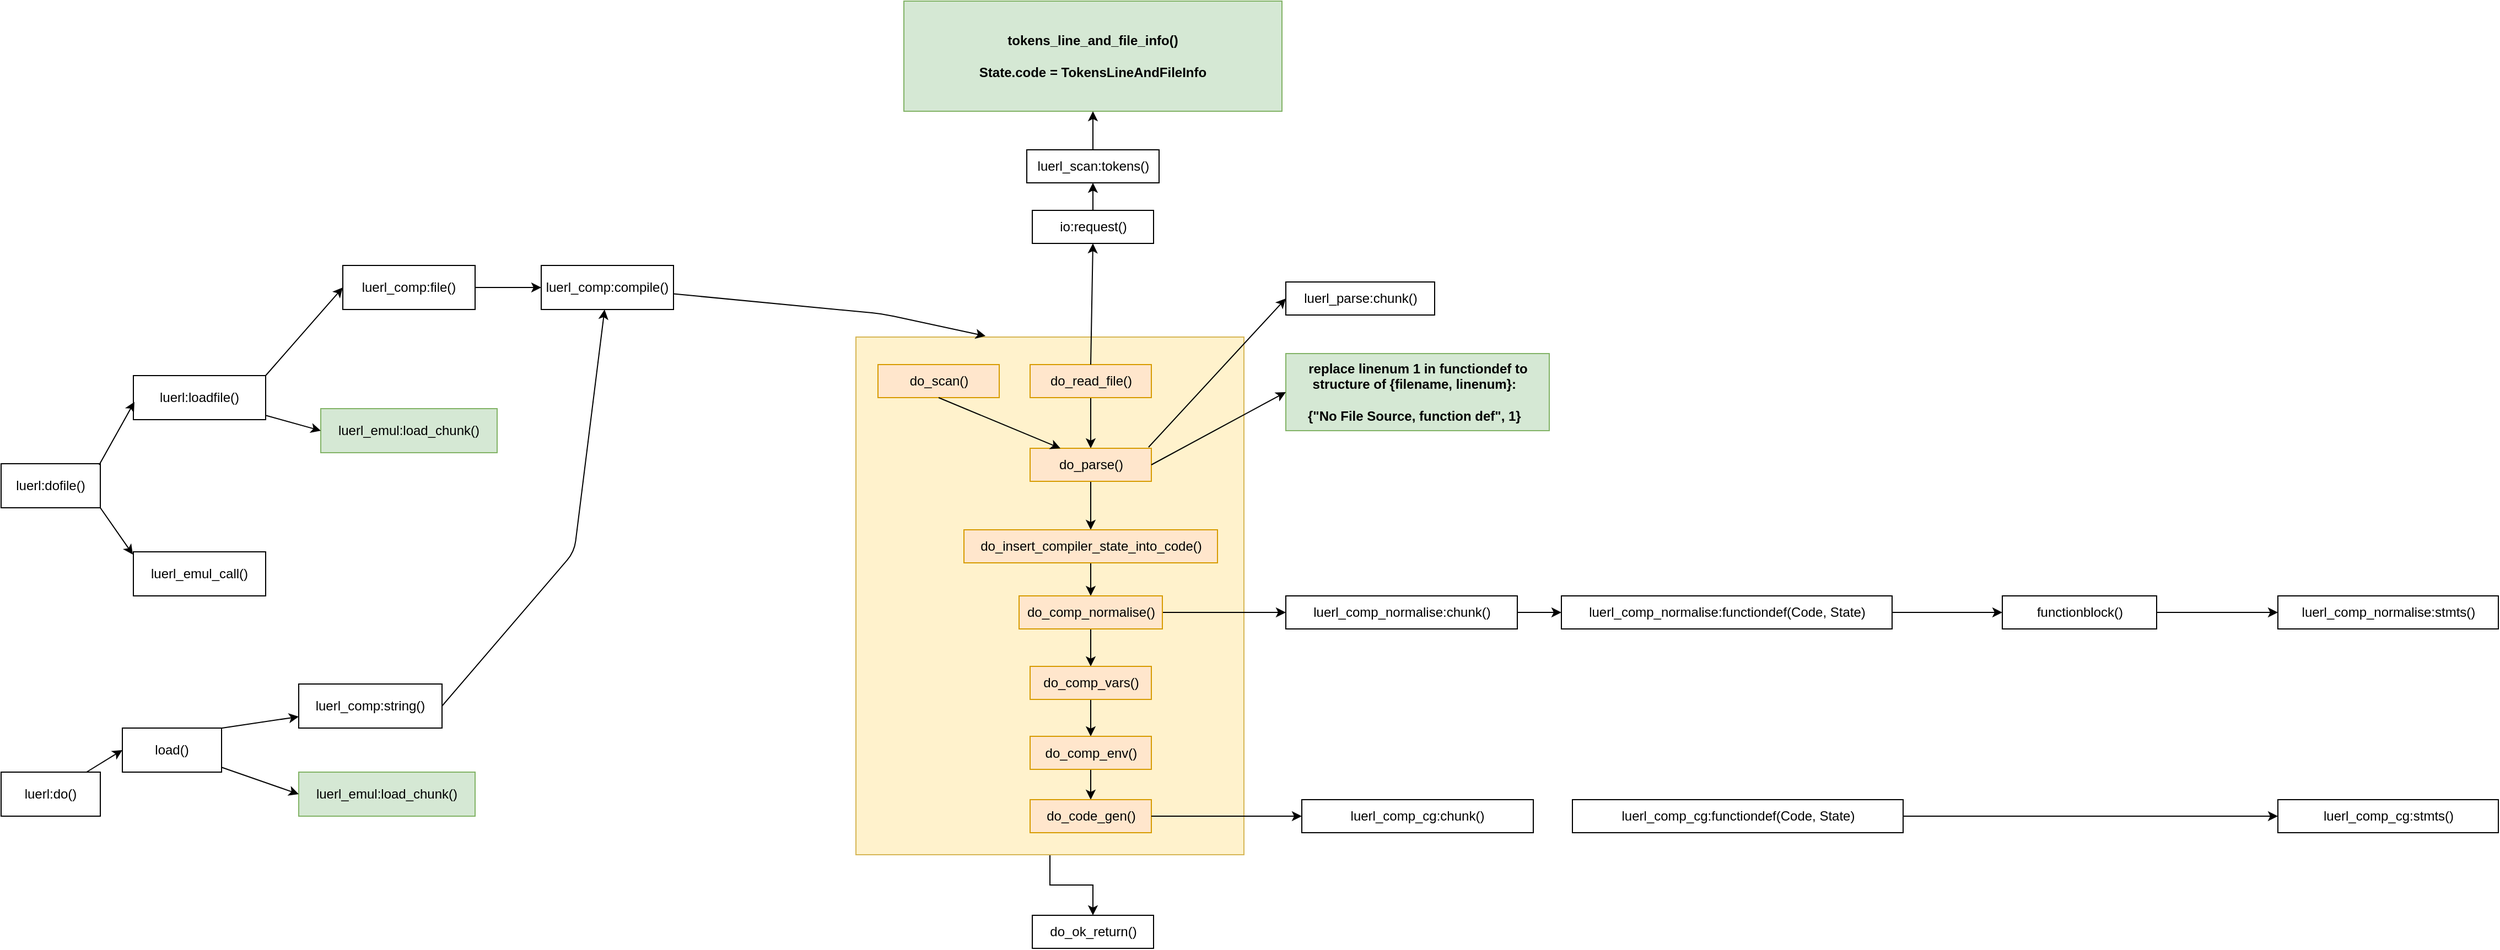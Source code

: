 <mxfile version="11.1.4" type="device"><diagram id="mlef4R-t7HEzDEXWBgcM" name="Page-1"><mxGraphModel dx="2942" dy="2364" grid="1" gridSize="10" guides="1" tooltips="1" connect="1" arrows="1" fold="1" page="1" pageScale="1" pageWidth="827" pageHeight="1169" math="0" shadow="0"><root><mxCell id="0"/><mxCell id="1" parent="0"/><mxCell id="09VDRE9CycUQHVO2hi5S-25" style="edgeStyle=orthogonalEdgeStyle;rounded=0;orthogonalLoop=1;jettySize=auto;html=1;entryX=0.5;entryY=0;entryDx=0;entryDy=0;" parent="1" source="09VDRE9CycUQHVO2hi5S-15" target="09VDRE9CycUQHVO2hi5S-24" edge="1"><mxGeometry relative="1" as="geometry"/></mxCell><mxCell id="09VDRE9CycUQHVO2hi5S-15" value="" style="rounded=0;whiteSpace=wrap;html=1;fillColor=#fff2cc;strokeColor=#d6b656;" parent="1" vertex="1"><mxGeometry x="825.5" y="211" width="352" height="470" as="geometry"/></mxCell><mxCell id="09VDRE9CycUQHVO2hi5S-1" value="luerl:dofile()" style="rounded=0;whiteSpace=wrap;html=1;" parent="1" vertex="1"><mxGeometry x="50" y="326" width="90" height="40" as="geometry"/></mxCell><mxCell id="09VDRE9CycUQHVO2hi5S-2" value="luerl:loadfile()" style="rounded=0;whiteSpace=wrap;html=1;" parent="1" vertex="1"><mxGeometry x="170" y="246" width="120" height="40" as="geometry"/></mxCell><mxCell id="09VDRE9CycUQHVO2hi5S-3" value="luerl_emul_call()" style="rounded=0;whiteSpace=wrap;html=1;" parent="1" vertex="1"><mxGeometry x="170" y="406" width="120" height="40" as="geometry"/></mxCell><mxCell id="09VDRE9CycUQHVO2hi5S-4" value="luerl_comp:file()" style="rounded=0;whiteSpace=wrap;html=1;" parent="1" vertex="1"><mxGeometry x="360" y="146" width="120" height="40" as="geometry"/></mxCell><mxCell id="09VDRE9CycUQHVO2hi5S-5" value="" style="endArrow=classic;html=1;entryX=0;entryY=0.5;entryDx=0;entryDy=0;exitX=1;exitY=0;exitDx=0;exitDy=0;exitPerimeter=0;" parent="1" source="09VDRE9CycUQHVO2hi5S-2" target="09VDRE9CycUQHVO2hi5S-4" edge="1"><mxGeometry width="50" height="50" relative="1" as="geometry"><mxPoint x="50" y="516" as="sourcePoint"/><mxPoint x="100" y="466" as="targetPoint"/></mxGeometry></mxCell><mxCell id="09VDRE9CycUQHVO2hi5S-6" value="luerl_emul:load_chunk()" style="rounded=0;whiteSpace=wrap;html=1;fillColor=#d5e8d4;strokeColor=#82b366;" parent="1" vertex="1"><mxGeometry x="340" y="276" width="160" height="40" as="geometry"/></mxCell><mxCell id="09VDRE9CycUQHVO2hi5S-7" value="" style="endArrow=classic;html=1;entryX=0;entryY=0.5;entryDx=0;entryDy=0;exitX=1.004;exitY=0.906;exitDx=0;exitDy=0;exitPerimeter=0;" parent="1" source="09VDRE9CycUQHVO2hi5S-2" target="09VDRE9CycUQHVO2hi5S-6" edge="1"><mxGeometry width="50" height="50" relative="1" as="geometry"><mxPoint x="50" y="516" as="sourcePoint"/><mxPoint x="100" y="466" as="targetPoint"/></mxGeometry></mxCell><mxCell id="09VDRE9CycUQHVO2hi5S-8" value="" style="endArrow=classic;html=1;exitX=0.989;exitY=0.025;exitDx=0;exitDy=0;exitPerimeter=0;entryX=0.008;entryY=0.596;entryDx=0;entryDy=0;entryPerimeter=0;" parent="1" source="09VDRE9CycUQHVO2hi5S-1" target="09VDRE9CycUQHVO2hi5S-2" edge="1"><mxGeometry width="50" height="50" relative="1" as="geometry"><mxPoint x="150" y="346" as="sourcePoint"/><mxPoint x="200" y="296" as="targetPoint"/></mxGeometry></mxCell><mxCell id="09VDRE9CycUQHVO2hi5S-9" value="" style="endArrow=classic;html=1;entryX=-0.004;entryY=0.061;entryDx=0;entryDy=0;entryPerimeter=0;exitX=1;exitY=1;exitDx=0;exitDy=0;exitPerimeter=0;" parent="1" source="09VDRE9CycUQHVO2hi5S-1" target="09VDRE9CycUQHVO2hi5S-3" edge="1"><mxGeometry width="50" height="50" relative="1" as="geometry"><mxPoint x="150" y="396" as="sourcePoint"/><mxPoint x="200" y="346" as="targetPoint"/></mxGeometry></mxCell><mxCell id="09VDRE9CycUQHVO2hi5S-10" value="luerl_comp:compile()" style="rounded=0;whiteSpace=wrap;html=1;" parent="1" vertex="1"><mxGeometry x="540" y="146" width="120" height="40" as="geometry"/></mxCell><mxCell id="09VDRE9CycUQHVO2hi5S-11" value="" style="endArrow=classic;html=1;exitX=1;exitY=0.5;exitDx=0;exitDy=0;" parent="1" source="09VDRE9CycUQHVO2hi5S-4" target="09VDRE9CycUQHVO2hi5S-10" edge="1"><mxGeometry width="50" height="50" relative="1" as="geometry"><mxPoint x="530" y="256" as="sourcePoint"/><mxPoint x="580" y="206" as="targetPoint"/></mxGeometry></mxCell><mxCell id="09VDRE9CycUQHVO2hi5S-32" style="edgeStyle=orthogonalEdgeStyle;rounded=0;orthogonalLoop=1;jettySize=auto;html=1;" parent="1" source="09VDRE9CycUQHVO2hi5S-12" target="09VDRE9CycUQHVO2hi5S-13" edge="1"><mxGeometry relative="1" as="geometry"/></mxCell><mxCell id="09VDRE9CycUQHVO2hi5S-12" value="do_read_file()" style="rounded=0;whiteSpace=wrap;html=1;fillColor=#ffe6cc;strokeColor=#d79b00;" parent="1" vertex="1"><mxGeometry x="983.5" y="236" width="110" height="30" as="geometry"/></mxCell><mxCell id="09VDRE9CycUQHVO2hi5S-33" style="edgeStyle=orthogonalEdgeStyle;rounded=0;orthogonalLoop=1;jettySize=auto;html=1;entryX=0.5;entryY=0;entryDx=0;entryDy=0;" parent="1" source="09VDRE9CycUQHVO2hi5S-13" target="09VDRE9CycUQHVO2hi5S-14" edge="1"><mxGeometry relative="1" as="geometry"/></mxCell><mxCell id="09VDRE9CycUQHVO2hi5S-13" value="do_parse()" style="rounded=0;whiteSpace=wrap;html=1;fillColor=#ffe6cc;strokeColor=#d79b00;" parent="1" vertex="1"><mxGeometry x="983.5" y="312" width="110" height="30" as="geometry"/></mxCell><mxCell id="09VDRE9CycUQHVO2hi5S-34" style="edgeStyle=orthogonalEdgeStyle;rounded=0;orthogonalLoop=1;jettySize=auto;html=1;" parent="1" source="09VDRE9CycUQHVO2hi5S-14" target="09VDRE9CycUQHVO2hi5S-18" edge="1"><mxGeometry relative="1" as="geometry"/></mxCell><mxCell id="09VDRE9CycUQHVO2hi5S-14" value="do_insert_compiler_state_into_code()" style="rounded=0;whiteSpace=wrap;html=1;fillColor=#ffe6cc;strokeColor=#d79b00;" parent="1" vertex="1"><mxGeometry x="923.5" y="386" width="230" height="30" as="geometry"/></mxCell><mxCell id="09VDRE9CycUQHVO2hi5S-35" style="edgeStyle=orthogonalEdgeStyle;rounded=0;orthogonalLoop=1;jettySize=auto;html=1;" parent="1" source="09VDRE9CycUQHVO2hi5S-18" target="09VDRE9CycUQHVO2hi5S-19" edge="1"><mxGeometry relative="1" as="geometry"/></mxCell><mxCell id="09VDRE9CycUQHVO2hi5S-48" style="edgeStyle=orthogonalEdgeStyle;rounded=0;orthogonalLoop=1;jettySize=auto;html=1;entryX=0;entryY=0.5;entryDx=0;entryDy=0;" parent="1" source="09VDRE9CycUQHVO2hi5S-18" target="09VDRE9CycUQHVO2hi5S-47" edge="1"><mxGeometry relative="1" as="geometry"><mxPoint x="1185.5" y="461" as="targetPoint"/></mxGeometry></mxCell><mxCell id="09VDRE9CycUQHVO2hi5S-18" value="do_comp_normalise()" style="rounded=0;whiteSpace=wrap;html=1;fillColor=#ffe6cc;strokeColor=#d79b00;" parent="1" vertex="1"><mxGeometry x="973.5" y="446" width="130" height="30" as="geometry"/></mxCell><mxCell id="09VDRE9CycUQHVO2hi5S-36" style="edgeStyle=orthogonalEdgeStyle;rounded=0;orthogonalLoop=1;jettySize=auto;html=1;entryX=0.5;entryY=0;entryDx=0;entryDy=0;" parent="1" source="09VDRE9CycUQHVO2hi5S-19" target="09VDRE9CycUQHVO2hi5S-20" edge="1"><mxGeometry relative="1" as="geometry"/></mxCell><mxCell id="09VDRE9CycUQHVO2hi5S-19" value="do_comp_vars()" style="rounded=0;whiteSpace=wrap;html=1;fillColor=#ffe6cc;strokeColor=#d79b00;" parent="1" vertex="1"><mxGeometry x="983.5" y="510" width="110" height="30" as="geometry"/></mxCell><mxCell id="09VDRE9CycUQHVO2hi5S-37" style="edgeStyle=orthogonalEdgeStyle;rounded=0;orthogonalLoop=1;jettySize=auto;html=1;entryX=0.5;entryY=0;entryDx=0;entryDy=0;" parent="1" source="09VDRE9CycUQHVO2hi5S-20" target="09VDRE9CycUQHVO2hi5S-21" edge="1"><mxGeometry relative="1" as="geometry"/></mxCell><mxCell id="09VDRE9CycUQHVO2hi5S-20" value="do_comp_env()" style="rounded=0;whiteSpace=wrap;html=1;fillColor=#ffe6cc;strokeColor=#d79b00;" parent="1" vertex="1"><mxGeometry x="983.5" y="573.5" width="110" height="30" as="geometry"/></mxCell><mxCell id="09VDRE9CycUQHVO2hi5S-21" value="do_code_gen()" style="rounded=0;whiteSpace=wrap;html=1;fillColor=#ffe6cc;strokeColor=#d79b00;" parent="1" vertex="1"><mxGeometry x="983.5" y="631" width="110" height="30" as="geometry"/></mxCell><mxCell id="09VDRE9CycUQHVO2hi5S-22" value="" style="endArrow=classic;html=1;entryX=0.334;entryY=-0.002;entryDx=0;entryDy=0;entryPerimeter=0;" parent="1" source="09VDRE9CycUQHVO2hi5S-10" target="09VDRE9CycUQHVO2hi5S-15" edge="1"><mxGeometry width="50" height="50" relative="1" as="geometry"><mxPoint x="660" y="179" as="sourcePoint"/><mxPoint x="700" y="90" as="targetPoint"/><Array as="points"><mxPoint x="850" y="190"/></Array></mxGeometry></mxCell><mxCell id="09VDRE9CycUQHVO2hi5S-24" value="do_ok_return()" style="rounded=0;whiteSpace=wrap;html=1;" parent="1" vertex="1"><mxGeometry x="985.5" y="736" width="110" height="30" as="geometry"/></mxCell><mxCell id="09VDRE9CycUQHVO2hi5S-26" value="luerl_scan:tokens()" style="rounded=0;whiteSpace=wrap;html=1;" parent="1" vertex="1"><mxGeometry x="980.5" y="41" width="120" height="30" as="geometry"/></mxCell><mxCell id="09VDRE9CycUQHVO2hi5S-27" value="io:request()" style="rounded=0;whiteSpace=wrap;html=1;" parent="1" vertex="1"><mxGeometry x="985.5" y="96" width="110" height="30" as="geometry"/></mxCell><mxCell id="09VDRE9CycUQHVO2hi5S-28" value="" style="endArrow=classic;html=1;entryX=0.5;entryY=1;entryDx=0;entryDy=0;exitX=0.5;exitY=0;exitDx=0;exitDy=0;" parent="1" source="09VDRE9CycUQHVO2hi5S-12" target="09VDRE9CycUQHVO2hi5S-27" edge="1"><mxGeometry width="50" height="50" relative="1" as="geometry"><mxPoint x="805.5" y="226" as="sourcePoint"/><mxPoint x="855.5" y="176" as="targetPoint"/></mxGeometry></mxCell><mxCell id="09VDRE9CycUQHVO2hi5S-29" value="" style="endArrow=classic;html=1;entryX=0.5;entryY=1;entryDx=0;entryDy=0;exitX=0.5;exitY=0;exitDx=0;exitDy=0;" parent="1" source="09VDRE9CycUQHVO2hi5S-27" target="09VDRE9CycUQHVO2hi5S-26" edge="1"><mxGeometry width="50" height="50" relative="1" as="geometry"><mxPoint x="482.5" y="231" as="sourcePoint"/><mxPoint x="532.5" y="181" as="targetPoint"/></mxGeometry></mxCell><mxCell id="09VDRE9CycUQHVO2hi5S-30" value="&lt;b&gt;tokens_line_and_file_info()&lt;br&gt;&lt;br&gt;State.code = TokensLineAndFileInfo&lt;br&gt;&lt;/b&gt;" style="rounded=0;whiteSpace=wrap;html=1;fillColor=#d5e8d4;strokeColor=#82b366;" parent="1" vertex="1"><mxGeometry x="869" y="-94" width="343" height="100" as="geometry"/></mxCell><mxCell id="09VDRE9CycUQHVO2hi5S-38" value="luerl_parse:chunk()" style="rounded=0;whiteSpace=wrap;html=1;" parent="1" vertex="1"><mxGeometry x="1215.5" y="161" width="135" height="30" as="geometry"/></mxCell><mxCell id="09VDRE9CycUQHVO2hi5S-40" value="&lt;b&gt;replace linenum 1 in functiondef to &lt;br&gt;structure of {filename, linenum}:&amp;nbsp;&amp;nbsp;&lt;br&gt;&lt;br&gt;{&quot;No File Source, function def&quot;, 1}&amp;nbsp;&amp;nbsp;&lt;br&gt;&lt;/b&gt;" style="rounded=0;whiteSpace=wrap;html=1;fillColor=#d5e8d4;strokeColor=#82b366;" parent="1" vertex="1"><mxGeometry x="1215.5" y="226" width="239" height="70" as="geometry"/></mxCell><mxCell id="09VDRE9CycUQHVO2hi5S-41" value="" style="endArrow=classic;html=1;exitX=0.977;exitY=-0.033;exitDx=0;exitDy=0;exitPerimeter=0;entryX=0;entryY=0.5;entryDx=0;entryDy=0;" parent="1" source="09VDRE9CycUQHVO2hi5S-13" target="09VDRE9CycUQHVO2hi5S-38" edge="1"><mxGeometry width="50" height="50" relative="1" as="geometry"><mxPoint x="755.5" y="356" as="sourcePoint"/><mxPoint x="805.5" y="306" as="targetPoint"/></mxGeometry></mxCell><mxCell id="09VDRE9CycUQHVO2hi5S-43" value="" style="endArrow=classic;html=1;entryX=0.5;entryY=1;entryDx=0;entryDy=0;exitX=0.5;exitY=0;exitDx=0;exitDy=0;" parent="1" source="09VDRE9CycUQHVO2hi5S-26" target="09VDRE9CycUQHVO2hi5S-30" edge="1"><mxGeometry width="50" height="50" relative="1" as="geometry"><mxPoint x="712.5" y="136" as="sourcePoint"/><mxPoint x="762.5" y="86" as="targetPoint"/></mxGeometry></mxCell><mxCell id="09VDRE9CycUQHVO2hi5S-44" value="" style="endArrow=classic;html=1;exitX=1;exitY=0.5;exitDx=0;exitDy=0;entryX=0;entryY=0.5;entryDx=0;entryDy=0;" parent="1" source="09VDRE9CycUQHVO2hi5S-13" target="09VDRE9CycUQHVO2hi5S-40" edge="1"><mxGeometry width="50" height="50" relative="1" as="geometry"><mxPoint x="825.5" y="326" as="sourcePoint"/><mxPoint x="875.5" y="276" as="targetPoint"/></mxGeometry></mxCell><mxCell id="09VDRE9CycUQHVO2hi5S-50" style="edgeStyle=orthogonalEdgeStyle;rounded=0;orthogonalLoop=1;jettySize=auto;html=1;entryX=0;entryY=0.5;entryDx=0;entryDy=0;" parent="1" source="09VDRE9CycUQHVO2hi5S-47" target="09VDRE9CycUQHVO2hi5S-49" edge="1"><mxGeometry relative="1" as="geometry"/></mxCell><mxCell id="09VDRE9CycUQHVO2hi5S-47" value="luerl_comp_normalise:chunk()" style="rounded=0;whiteSpace=wrap;html=1;" parent="1" vertex="1"><mxGeometry x="1215.5" y="446" width="210" height="30" as="geometry"/></mxCell><mxCell id="09VDRE9CycUQHVO2hi5S-49" value="luerl_comp_normalise:functiondef(Code, State)" style="rounded=0;whiteSpace=wrap;html=1;" parent="1" vertex="1"><mxGeometry x="1465.5" y="446" width="300" height="30" as="geometry"/></mxCell><mxCell id="uL663pm1KUJxD84QYbYj-1" value="luerl:do()" style="rounded=0;whiteSpace=wrap;html=1;" vertex="1" parent="1"><mxGeometry x="50" y="606" width="90" height="40" as="geometry"/></mxCell><mxCell id="uL663pm1KUJxD84QYbYj-2" value="load()" style="rounded=0;whiteSpace=wrap;html=1;" vertex="1" parent="1"><mxGeometry x="160" y="566" width="90" height="40" as="geometry"/></mxCell><mxCell id="uL663pm1KUJxD84QYbYj-3" value="luerl_comp:string()" style="rounded=0;whiteSpace=wrap;html=1;" vertex="1" parent="1"><mxGeometry x="320" y="526" width="130" height="40" as="geometry"/></mxCell><mxCell id="uL663pm1KUJxD84QYbYj-4" value="luerl_emul:load_chunk()" style="rounded=0;whiteSpace=wrap;html=1;fillColor=#d5e8d4;strokeColor=#82b366;" vertex="1" parent="1"><mxGeometry x="320" y="606" width="160" height="40" as="geometry"/></mxCell><mxCell id="uL663pm1KUJxD84QYbYj-5" value="" style="endArrow=classic;html=1;exitX=1.005;exitY=0;exitDx=0;exitDy=0;exitPerimeter=0;" edge="1" parent="1" source="uL663pm1KUJxD84QYbYj-2" target="uL663pm1KUJxD84QYbYj-3"><mxGeometry width="50" height="50" relative="1" as="geometry"><mxPoint x="170" y="586" as="sourcePoint"/><mxPoint x="220" y="536" as="targetPoint"/></mxGeometry></mxCell><mxCell id="uL663pm1KUJxD84QYbYj-6" value="" style="endArrow=classic;html=1;entryX=0;entryY=0.5;entryDx=0;entryDy=0;" edge="1" parent="1" source="uL663pm1KUJxD84QYbYj-2" target="uL663pm1KUJxD84QYbYj-4"><mxGeometry width="50" height="50" relative="1" as="geometry"><mxPoint x="190" y="546" as="sourcePoint"/><mxPoint x="240" y="496" as="targetPoint"/></mxGeometry></mxCell><mxCell id="uL663pm1KUJxD84QYbYj-7" value="" style="endArrow=classic;html=1;entryX=0;entryY=0.5;entryDx=0;entryDy=0;" edge="1" parent="1" source="uL663pm1KUJxD84QYbYj-1" target="uL663pm1KUJxD84QYbYj-2"><mxGeometry width="50" height="50" relative="1" as="geometry"><mxPoint x="100" y="556" as="sourcePoint"/><mxPoint x="150" y="506" as="targetPoint"/></mxGeometry></mxCell><mxCell id="uL663pm1KUJxD84QYbYj-9" value="" style="endArrow=classic;html=1;exitX=1;exitY=0.5;exitDx=0;exitDy=0;" edge="1" parent="1" source="uL663pm1KUJxD84QYbYj-3" target="09VDRE9CycUQHVO2hi5S-10"><mxGeometry width="50" height="50" relative="1" as="geometry"><mxPoint x="630" y="556" as="sourcePoint"/><mxPoint x="680" y="506" as="targetPoint"/><Array as="points"><mxPoint x="570" y="406"/></Array></mxGeometry></mxCell><mxCell id="uL663pm1KUJxD84QYbYj-10" value="luerl_comp_cg:chunk()" style="rounded=0;whiteSpace=wrap;html=1;" vertex="1" parent="1"><mxGeometry x="1230" y="631" width="210" height="30" as="geometry"/></mxCell><mxCell id="uL663pm1KUJxD84QYbYj-11" value="" style="endArrow=classic;html=1;entryX=0;entryY=0.5;entryDx=0;entryDy=0;" edge="1" parent="1" source="09VDRE9CycUQHVO2hi5S-21" target="uL663pm1KUJxD84QYbYj-10"><mxGeometry width="50" height="50" relative="1" as="geometry"><mxPoint x="1335.5" y="766" as="sourcePoint"/><mxPoint x="1385.5" y="716" as="targetPoint"/></mxGeometry></mxCell><mxCell id="uL663pm1KUJxD84QYbYj-12" value="luerl_comp_cg:functiondef(Code, State)" style="rounded=0;whiteSpace=wrap;html=1;" vertex="1" parent="1"><mxGeometry x="1475.5" y="631" width="300" height="30" as="geometry"/></mxCell><mxCell id="uL663pm1KUJxD84QYbYj-13" value="functionblock()" style="rounded=0;whiteSpace=wrap;html=1;" vertex="1" parent="1"><mxGeometry x="1865.5" y="446" width="140" height="30" as="geometry"/></mxCell><mxCell id="uL663pm1KUJxD84QYbYj-14" value="luerl_comp_normalise:stmts()" style="rounded=0;whiteSpace=wrap;html=1;" vertex="1" parent="1"><mxGeometry x="2115.5" y="446" width="200" height="30" as="geometry"/></mxCell><mxCell id="uL663pm1KUJxD84QYbYj-15" value="" style="endArrow=classic;html=1;entryX=0;entryY=0.5;entryDx=0;entryDy=0;exitX=1;exitY=0.5;exitDx=0;exitDy=0;" edge="1" parent="1" source="09VDRE9CycUQHVO2hi5S-49" target="uL663pm1KUJxD84QYbYj-13"><mxGeometry width="50" height="50" relative="1" as="geometry"><mxPoint x="1769.5" y="462" as="sourcePoint"/><mxPoint x="1765.5" y="506" as="targetPoint"/></mxGeometry></mxCell><mxCell id="uL663pm1KUJxD84QYbYj-16" value="" style="endArrow=classic;html=1;entryX=0;entryY=0.5;entryDx=0;entryDy=0;exitX=1;exitY=0.5;exitDx=0;exitDy=0;" edge="1" parent="1" source="uL663pm1KUJxD84QYbYj-13" target="uL663pm1KUJxD84QYbYj-14"><mxGeometry width="50" height="50" relative="1" as="geometry"><mxPoint x="1945.5" y="636" as="sourcePoint"/><mxPoint x="1995.5" y="586" as="targetPoint"/></mxGeometry></mxCell><mxCell id="uL663pm1KUJxD84QYbYj-17" value="luerl_comp_cg:stmts()" style="rounded=0;whiteSpace=wrap;html=1;" vertex="1" parent="1"><mxGeometry x="2115.5" y="631" width="200" height="30" as="geometry"/></mxCell><mxCell id="uL663pm1KUJxD84QYbYj-18" value="" style="endArrow=classic;html=1;entryX=0;entryY=0.5;entryDx=0;entryDy=0;exitX=1;exitY=0.5;exitDx=0;exitDy=0;" edge="1" parent="1" source="uL663pm1KUJxD84QYbYj-12" target="uL663pm1KUJxD84QYbYj-17"><mxGeometry width="50" height="50" relative="1" as="geometry"><mxPoint x="1845.5" y="746" as="sourcePoint"/><mxPoint x="1895.5" y="696" as="targetPoint"/></mxGeometry></mxCell><mxCell id="uL663pm1KUJxD84QYbYj-19" value="do_scan()" style="rounded=0;whiteSpace=wrap;html=1;fillColor=#ffe6cc;strokeColor=#d79b00;" vertex="1" parent="1"><mxGeometry x="845.5" y="236" width="110" height="30" as="geometry"/></mxCell><mxCell id="uL663pm1KUJxD84QYbYj-20" value="" style="endArrow=classic;html=1;entryX=0.25;entryY=0;entryDx=0;entryDy=0;exitX=0.5;exitY=1;exitDx=0;exitDy=0;" edge="1" parent="1" source="uL663pm1KUJxD84QYbYj-19" target="09VDRE9CycUQHVO2hi5S-13"><mxGeometry width="50" height="50" relative="1" as="geometry"><mxPoint x="645.5" y="296" as="sourcePoint"/><mxPoint x="695.5" y="246" as="targetPoint"/></mxGeometry></mxCell></root></mxGraphModel></diagram></mxfile>